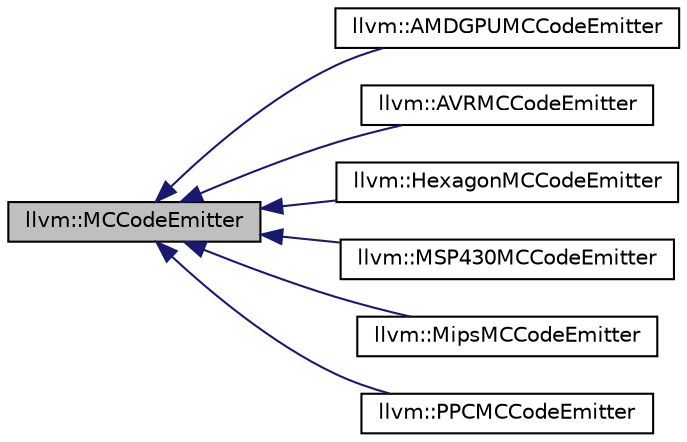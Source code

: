 digraph "llvm::MCCodeEmitter"
{
 // LATEX_PDF_SIZE
  bgcolor="transparent";
  edge [fontname="Helvetica",fontsize="10",labelfontname="Helvetica",labelfontsize="10"];
  node [fontname="Helvetica",fontsize="10",shape="box"];
  rankdir="LR";
  Node1 [label="llvm::MCCodeEmitter",height=0.2,width=0.4,color="black", fillcolor="grey75", style="filled", fontcolor="black",tooltip="MCCodeEmitter - Generic instruction encoding interface."];
  Node1 -> Node2 [dir="back",color="midnightblue",fontsize="10",style="solid",fontname="Helvetica"];
  Node2 [label="llvm::AMDGPUMCCodeEmitter",height=0.2,width=0.4,color="black",URL="$classllvm_1_1AMDGPUMCCodeEmitter.html",tooltip=" "];
  Node1 -> Node3 [dir="back",color="midnightblue",fontsize="10",style="solid",fontname="Helvetica"];
  Node3 [label="llvm::AVRMCCodeEmitter",height=0.2,width=0.4,color="black",URL="$classllvm_1_1AVRMCCodeEmitter.html",tooltip="Writes AVR machine code to a stream."];
  Node1 -> Node4 [dir="back",color="midnightblue",fontsize="10",style="solid",fontname="Helvetica"];
  Node4 [label="llvm::HexagonMCCodeEmitter",height=0.2,width=0.4,color="black",URL="$classllvm_1_1HexagonMCCodeEmitter.html",tooltip=" "];
  Node1 -> Node5 [dir="back",color="midnightblue",fontsize="10",style="solid",fontname="Helvetica"];
  Node5 [label="llvm::MSP430MCCodeEmitter",height=0.2,width=0.4,color="black",URL="$classllvm_1_1MSP430MCCodeEmitter.html",tooltip=" "];
  Node1 -> Node6 [dir="back",color="midnightblue",fontsize="10",style="solid",fontname="Helvetica"];
  Node6 [label="llvm::MipsMCCodeEmitter",height=0.2,width=0.4,color="black",URL="$classllvm_1_1MipsMCCodeEmitter.html",tooltip=" "];
  Node1 -> Node7 [dir="back",color="midnightblue",fontsize="10",style="solid",fontname="Helvetica"];
  Node7 [label="llvm::PPCMCCodeEmitter",height=0.2,width=0.4,color="black",URL="$classllvm_1_1PPCMCCodeEmitter.html",tooltip=" "];
}
